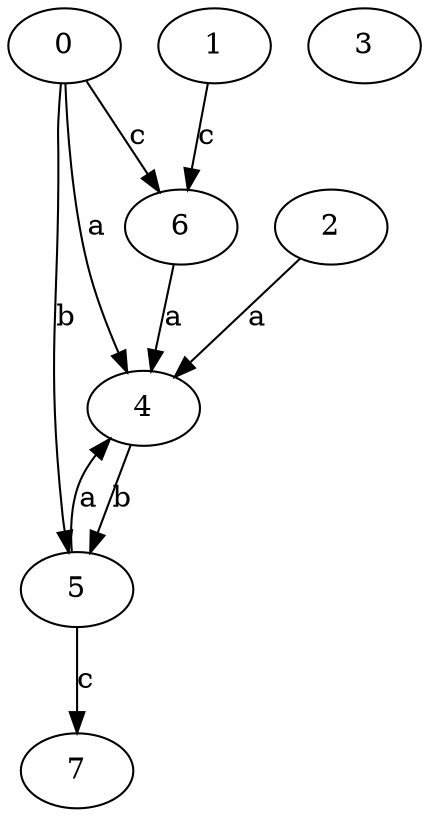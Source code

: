 strict digraph  {
2;
3;
4;
5;
0;
1;
6;
7;
2 -> 4  [label=a];
4 -> 5  [label=b];
5 -> 4  [label=a];
5 -> 7  [label=c];
0 -> 4  [label=a];
0 -> 5  [label=b];
0 -> 6  [label=c];
1 -> 6  [label=c];
6 -> 4  [label=a];
}

